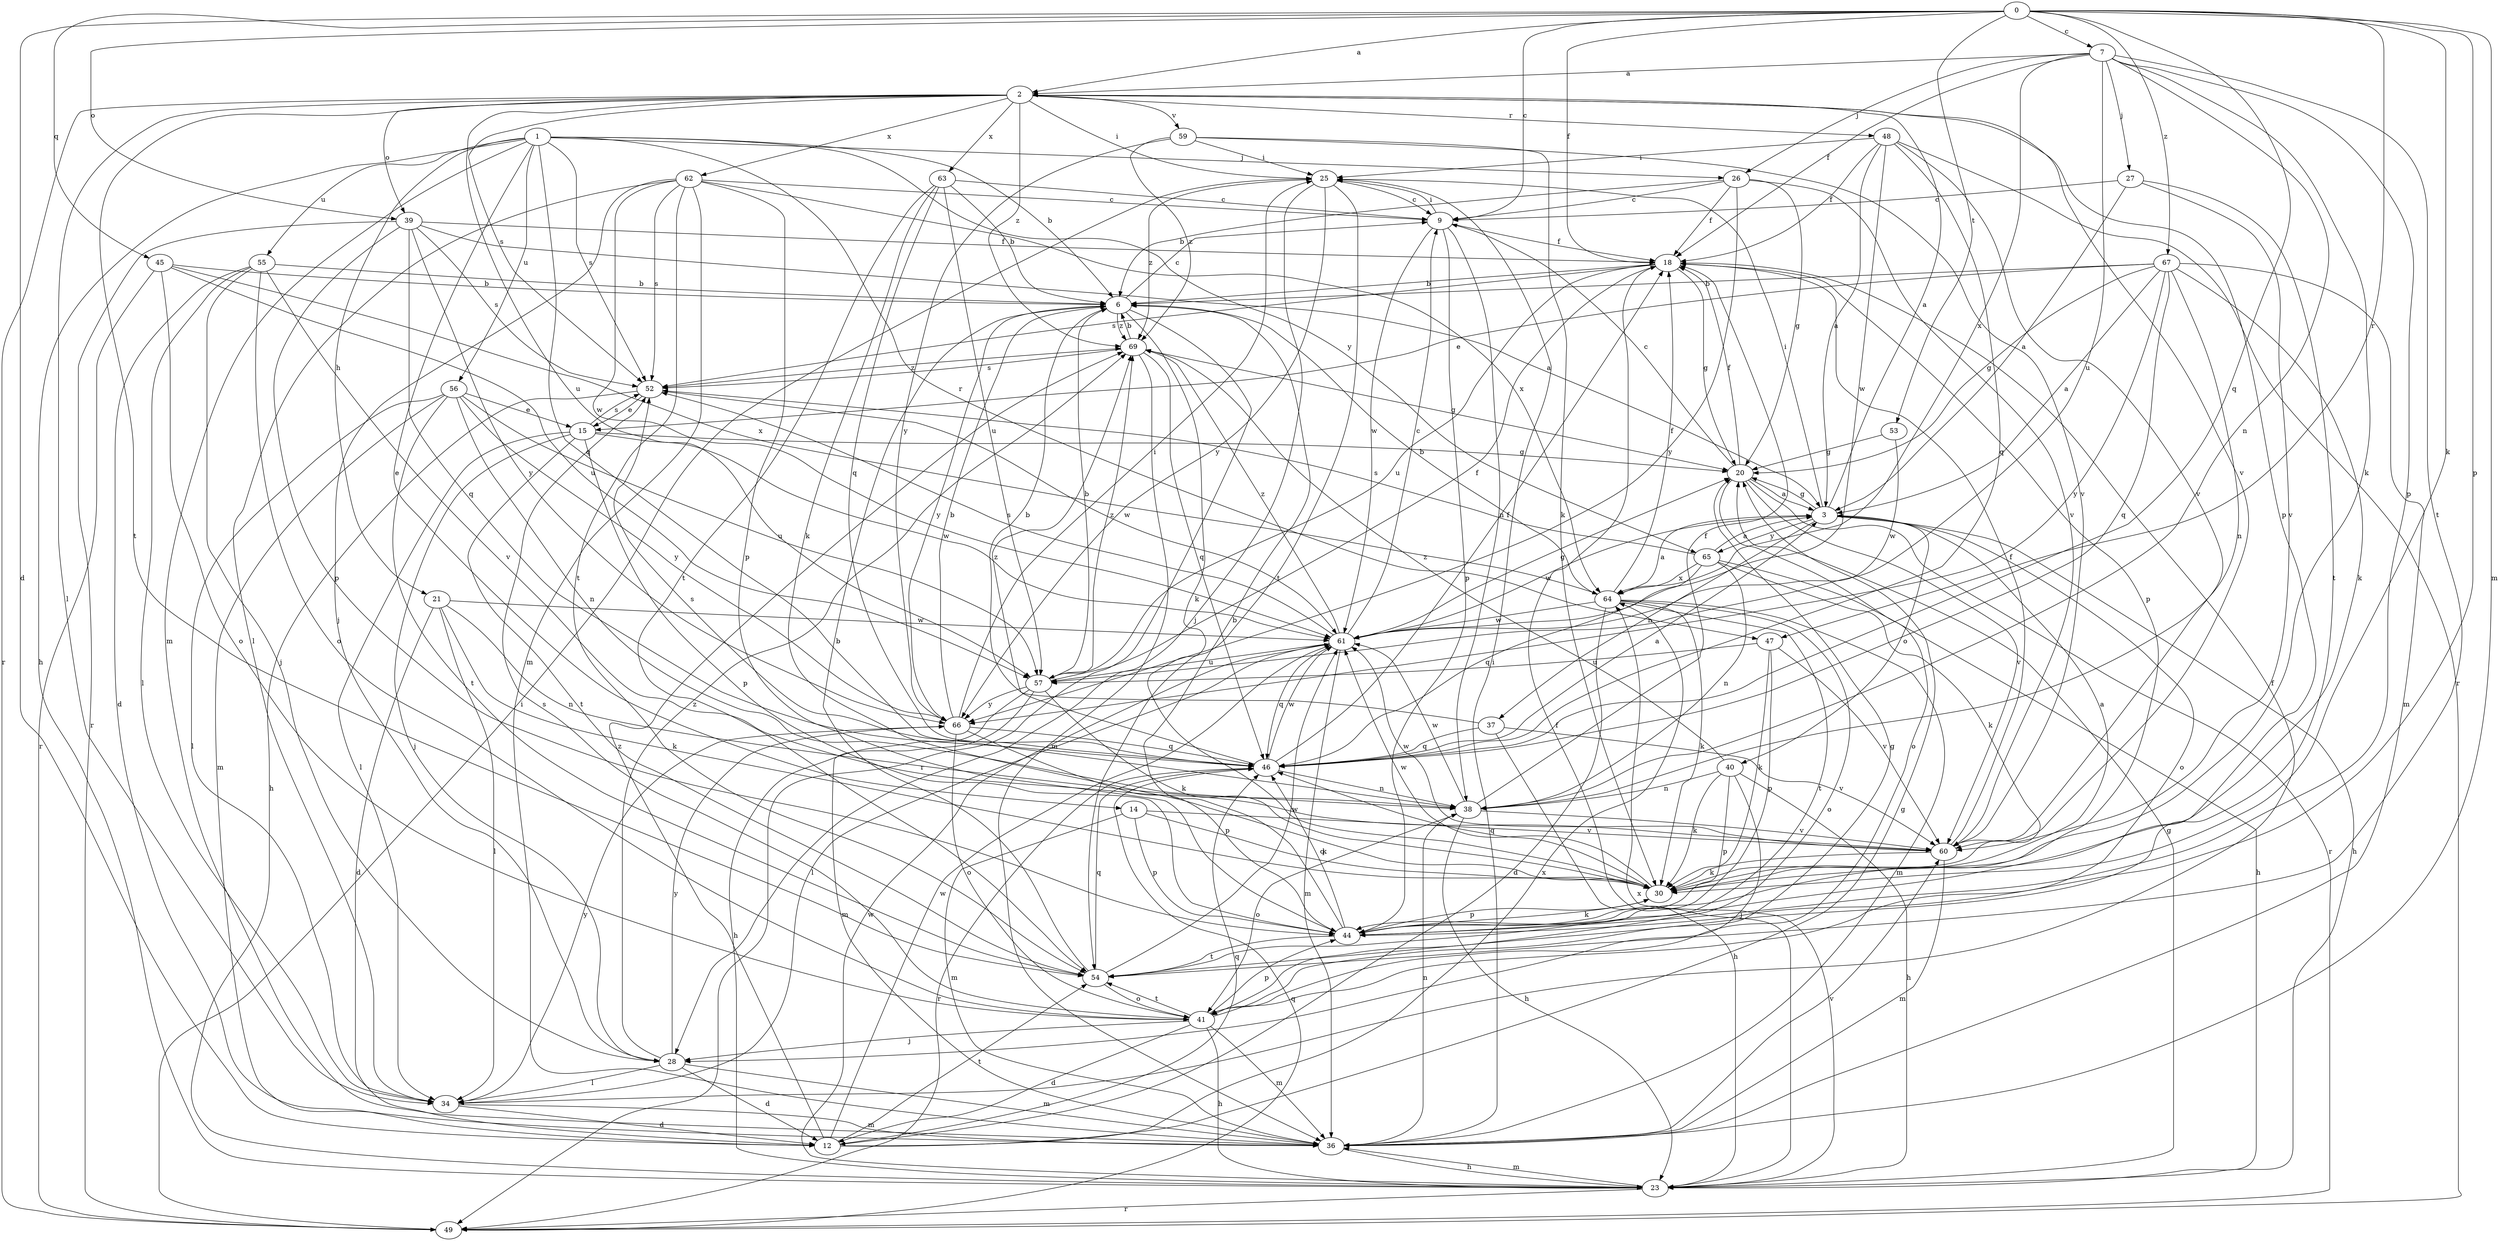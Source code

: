 strict digraph  {
0;
1;
2;
3;
6;
7;
9;
12;
14;
15;
18;
20;
21;
23;
25;
26;
27;
28;
30;
34;
36;
37;
38;
39;
40;
41;
44;
45;
46;
47;
48;
49;
52;
53;
54;
55;
56;
57;
59;
60;
61;
62;
63;
64;
65;
66;
67;
69;
0 -> 2  [label=a];
0 -> 7  [label=c];
0 -> 9  [label=c];
0 -> 12  [label=d];
0 -> 18  [label=f];
0 -> 30  [label=k];
0 -> 36  [label=m];
0 -> 39  [label=o];
0 -> 44  [label=p];
0 -> 45  [label=q];
0 -> 46  [label=q];
0 -> 47  [label=r];
0 -> 53  [label=t];
0 -> 67  [label=z];
1 -> 6  [label=b];
1 -> 14  [label=e];
1 -> 21  [label=h];
1 -> 23  [label=h];
1 -> 26  [label=j];
1 -> 36  [label=m];
1 -> 46  [label=q];
1 -> 47  [label=r];
1 -> 52  [label=s];
1 -> 55  [label=u];
1 -> 56  [label=u];
1 -> 65  [label=y];
2 -> 25  [label=i];
2 -> 34  [label=l];
2 -> 39  [label=o];
2 -> 44  [label=p];
2 -> 48  [label=r];
2 -> 49  [label=r];
2 -> 52  [label=s];
2 -> 54  [label=t];
2 -> 57  [label=u];
2 -> 59  [label=v];
2 -> 60  [label=v];
2 -> 62  [label=x];
2 -> 63  [label=x];
2 -> 69  [label=z];
3 -> 2  [label=a];
3 -> 20  [label=g];
3 -> 23  [label=h];
3 -> 25  [label=i];
3 -> 37  [label=n];
3 -> 40  [label=o];
3 -> 41  [label=o];
3 -> 61  [label=w];
3 -> 65  [label=y];
6 -> 9  [label=c];
6 -> 30  [label=k];
6 -> 49  [label=r];
6 -> 66  [label=y];
6 -> 69  [label=z];
7 -> 2  [label=a];
7 -> 18  [label=f];
7 -> 26  [label=j];
7 -> 27  [label=j];
7 -> 30  [label=k];
7 -> 38  [label=n];
7 -> 44  [label=p];
7 -> 54  [label=t];
7 -> 57  [label=u];
7 -> 64  [label=x];
9 -> 18  [label=f];
9 -> 25  [label=i];
9 -> 38  [label=n];
9 -> 44  [label=p];
9 -> 61  [label=w];
12 -> 20  [label=g];
12 -> 46  [label=q];
12 -> 54  [label=t];
12 -> 61  [label=w];
12 -> 64  [label=x];
12 -> 69  [label=z];
14 -> 30  [label=k];
14 -> 36  [label=m];
14 -> 44  [label=p];
14 -> 60  [label=v];
15 -> 20  [label=g];
15 -> 28  [label=j];
15 -> 34  [label=l];
15 -> 44  [label=p];
15 -> 52  [label=s];
15 -> 54  [label=t];
15 -> 61  [label=w];
18 -> 6  [label=b];
18 -> 20  [label=g];
18 -> 44  [label=p];
18 -> 52  [label=s];
18 -> 57  [label=u];
20 -> 3  [label=a];
20 -> 9  [label=c];
20 -> 18  [label=f];
20 -> 41  [label=o];
20 -> 49  [label=r];
20 -> 60  [label=v];
21 -> 12  [label=d];
21 -> 30  [label=k];
21 -> 34  [label=l];
21 -> 38  [label=n];
21 -> 61  [label=w];
23 -> 18  [label=f];
23 -> 20  [label=g];
23 -> 36  [label=m];
23 -> 49  [label=r];
23 -> 61  [label=w];
23 -> 64  [label=x];
25 -> 9  [label=c];
25 -> 28  [label=j];
25 -> 54  [label=t];
25 -> 66  [label=y];
25 -> 69  [label=z];
26 -> 6  [label=b];
26 -> 9  [label=c];
26 -> 18  [label=f];
26 -> 20  [label=g];
26 -> 60  [label=v];
26 -> 66  [label=y];
27 -> 3  [label=a];
27 -> 9  [label=c];
27 -> 54  [label=t];
27 -> 60  [label=v];
28 -> 12  [label=d];
28 -> 34  [label=l];
28 -> 36  [label=m];
28 -> 66  [label=y];
28 -> 69  [label=z];
30 -> 3  [label=a];
30 -> 44  [label=p];
30 -> 46  [label=q];
30 -> 61  [label=w];
34 -> 12  [label=d];
34 -> 18  [label=f];
34 -> 36  [label=m];
34 -> 66  [label=y];
36 -> 23  [label=h];
36 -> 25  [label=i];
36 -> 38  [label=n];
36 -> 60  [label=v];
37 -> 6  [label=b];
37 -> 23  [label=h];
37 -> 46  [label=q];
37 -> 60  [label=v];
38 -> 18  [label=f];
38 -> 23  [label=h];
38 -> 41  [label=o];
38 -> 52  [label=s];
38 -> 60  [label=v];
38 -> 61  [label=w];
39 -> 3  [label=a];
39 -> 18  [label=f];
39 -> 44  [label=p];
39 -> 46  [label=q];
39 -> 49  [label=r];
39 -> 52  [label=s];
39 -> 66  [label=y];
40 -> 23  [label=h];
40 -> 28  [label=j];
40 -> 30  [label=k];
40 -> 38  [label=n];
40 -> 44  [label=p];
40 -> 69  [label=z];
41 -> 12  [label=d];
41 -> 20  [label=g];
41 -> 23  [label=h];
41 -> 28  [label=j];
41 -> 36  [label=m];
41 -> 44  [label=p];
41 -> 52  [label=s];
41 -> 54  [label=t];
44 -> 6  [label=b];
44 -> 30  [label=k];
44 -> 46  [label=q];
44 -> 54  [label=t];
45 -> 6  [label=b];
45 -> 41  [label=o];
45 -> 49  [label=r];
45 -> 57  [label=u];
45 -> 64  [label=x];
46 -> 3  [label=a];
46 -> 18  [label=f];
46 -> 38  [label=n];
46 -> 49  [label=r];
46 -> 61  [label=w];
46 -> 69  [label=z];
47 -> 30  [label=k];
47 -> 44  [label=p];
47 -> 57  [label=u];
47 -> 60  [label=v];
48 -> 3  [label=a];
48 -> 18  [label=f];
48 -> 25  [label=i];
48 -> 46  [label=q];
48 -> 49  [label=r];
48 -> 60  [label=v];
48 -> 61  [label=w];
49 -> 25  [label=i];
49 -> 46  [label=q];
52 -> 15  [label=e];
52 -> 23  [label=h];
52 -> 61  [label=w];
52 -> 69  [label=z];
53 -> 20  [label=g];
53 -> 61  [label=w];
54 -> 6  [label=b];
54 -> 41  [label=o];
54 -> 46  [label=q];
54 -> 61  [label=w];
55 -> 6  [label=b];
55 -> 12  [label=d];
55 -> 28  [label=j];
55 -> 34  [label=l];
55 -> 41  [label=o];
55 -> 60  [label=v];
56 -> 15  [label=e];
56 -> 34  [label=l];
56 -> 36  [label=m];
56 -> 38  [label=n];
56 -> 54  [label=t];
56 -> 57  [label=u];
56 -> 66  [label=y];
57 -> 6  [label=b];
57 -> 18  [label=f];
57 -> 23  [label=h];
57 -> 30  [label=k];
57 -> 36  [label=m];
57 -> 66  [label=y];
57 -> 69  [label=z];
59 -> 25  [label=i];
59 -> 30  [label=k];
59 -> 60  [label=v];
59 -> 66  [label=y];
59 -> 69  [label=z];
60 -> 18  [label=f];
60 -> 30  [label=k];
60 -> 36  [label=m];
60 -> 61  [label=w];
61 -> 9  [label=c];
61 -> 20  [label=g];
61 -> 34  [label=l];
61 -> 36  [label=m];
61 -> 46  [label=q];
61 -> 52  [label=s];
61 -> 57  [label=u];
61 -> 69  [label=z];
62 -> 9  [label=c];
62 -> 28  [label=j];
62 -> 34  [label=l];
62 -> 36  [label=m];
62 -> 44  [label=p];
62 -> 52  [label=s];
62 -> 54  [label=t];
62 -> 61  [label=w];
62 -> 64  [label=x];
63 -> 6  [label=b];
63 -> 9  [label=c];
63 -> 30  [label=k];
63 -> 46  [label=q];
63 -> 54  [label=t];
63 -> 57  [label=u];
64 -> 3  [label=a];
64 -> 6  [label=b];
64 -> 12  [label=d];
64 -> 18  [label=f];
64 -> 30  [label=k];
64 -> 36  [label=m];
64 -> 41  [label=o];
64 -> 54  [label=t];
64 -> 61  [label=w];
65 -> 3  [label=a];
65 -> 23  [label=h];
65 -> 30  [label=k];
65 -> 38  [label=n];
65 -> 46  [label=q];
65 -> 52  [label=s];
65 -> 64  [label=x];
66 -> 6  [label=b];
66 -> 25  [label=i];
66 -> 41  [label=o];
66 -> 44  [label=p];
66 -> 46  [label=q];
67 -> 3  [label=a];
67 -> 6  [label=b];
67 -> 15  [label=e];
67 -> 20  [label=g];
67 -> 30  [label=k];
67 -> 36  [label=m];
67 -> 38  [label=n];
67 -> 46  [label=q];
67 -> 66  [label=y];
69 -> 6  [label=b];
69 -> 20  [label=g];
69 -> 36  [label=m];
69 -> 46  [label=q];
69 -> 52  [label=s];
}
